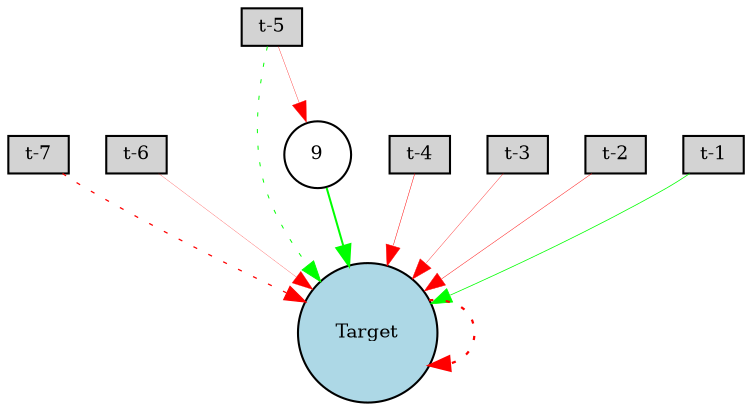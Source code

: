 digraph {
	node [fontsize=9 height=0.2 shape=circle width=0.2]
	"t-7" [fillcolor=lightgray shape=box style=filled]
	"t-6" [fillcolor=lightgray shape=box style=filled]
	"t-5" [fillcolor=lightgray shape=box style=filled]
	"t-4" [fillcolor=lightgray shape=box style=filled]
	"t-3" [fillcolor=lightgray shape=box style=filled]
	"t-2" [fillcolor=lightgray shape=box style=filled]
	"t-1" [fillcolor=lightgray shape=box style=filled]
	Target [fillcolor=lightblue style=filled]
	9 [fillcolor=white style=filled]
	"t-7" -> Target [color=red penwidth=0.6023977926784667 style=dotted]
	"t-6" -> Target [color=red penwidth=0.11426049526096005 style=solid]
	"t-5" -> Target [color=green penwidth=0.46460418892089594 style=dotted]
	"t-4" -> Target [color=red penwidth=0.2321796178454878 style=solid]
	"t-3" -> Target [color=red penwidth=0.1648623317523064 style=solid]
	"t-2" -> Target [color=red penwidth=0.2125766782824291 style=solid]
	"t-1" -> Target [color=green penwidth=0.3666091369934982 style=solid]
	Target -> Target [color=red penwidth=1.0703238450535524 style=dotted]
	"t-5" -> 9 [color=red penwidth=0.16133280857319238 style=solid]
	9 -> Target [color=green penwidth=0.9623628157106505 style=solid]
}
